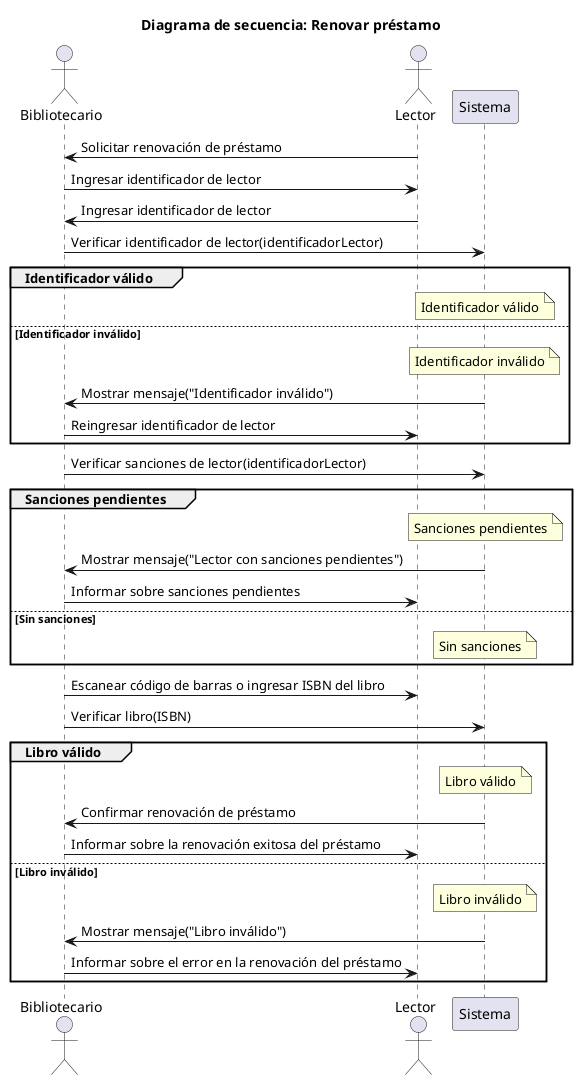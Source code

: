@startuml
title Diagrama de secuencia: Renovar préstamo

actor Bibliotecario
actor Lector
participant Sistema

Lector->Bibliotecario: Solicitar renovación de préstamo
Bibliotecario->Lector: Ingresar identificador de lector
Lector->Bibliotecario: Ingresar identificador de lector
Bibliotecario->Sistema: Verificar identificador de lector(identificadorLector)
group Identificador válido
    note over Sistema: Identificador válido
else Identificador inválido
    note over Sistema: Identificador inválido
    Sistema->Bibliotecario: Mostrar mensaje("Identificador inválido")
    Bibliotecario->Lector: Reingresar identificador de lector
end

Bibliotecario->Sistema: Verificar sanciones de lector(identificadorLector)
group Sanciones pendientes
    note over Sistema: Sanciones pendientes
    Sistema->Bibliotecario: Mostrar mensaje("Lector con sanciones pendientes")
    Bibliotecario->Lector: Informar sobre sanciones pendientes
else Sin sanciones
    note over Sistema: Sin sanciones
end

Bibliotecario->Lector: Escanear código de barras o ingresar ISBN del libro
Bibliotecario->Sistema: Verificar libro(ISBN)
group Libro válido
    note over Sistema: Libro válido
    Sistema->Bibliotecario: Confirmar renovación de préstamo
    Bibliotecario->Lector: Informar sobre la renovación exitosa del préstamo
else Libro inválido
    note over Sistema: Libro inválido
    Sistema->Bibliotecario: Mostrar mensaje("Libro inválido")
    Bibliotecario->Lector: Informar sobre el error en la renovación del préstamo
end
@enduml